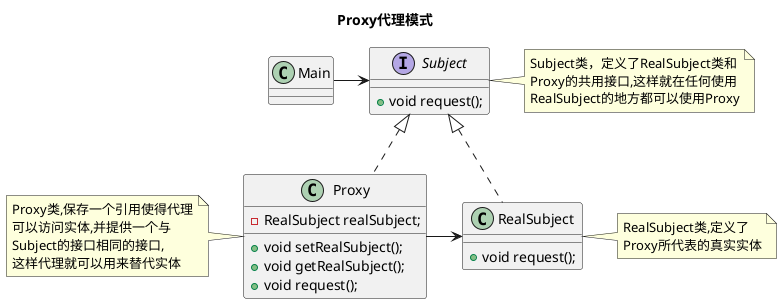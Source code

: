 @startuml
'https://plantuml.com/class-diagram

title Proxy代理模式

interface Subject{
    +void request();
}

class RealSubject implements Subject{
    +void request();
}

class Proxy implements Subject{
    -RealSubject realSubject;
    +void setRealSubject();
    +void getRealSubject();
    +void request();
}

Main -> Subject
Proxy -> RealSubject

note right of Subject
 Subject类，定义了RealSubject类和
 Proxy的共用接口,这样就在任何使用
 RealSubject的地方都可以使用Proxy
end note

note right of RealSubject
 RealSubject类,定义了
 Proxy所代表的真实实体
end note

note left of Proxy
 Proxy类,保存一个引用使得代理
 可以访问实体,并提供一个与
 Subject的接口相同的接口,
 这样代理就可以用来替代实体
end note

@enduml